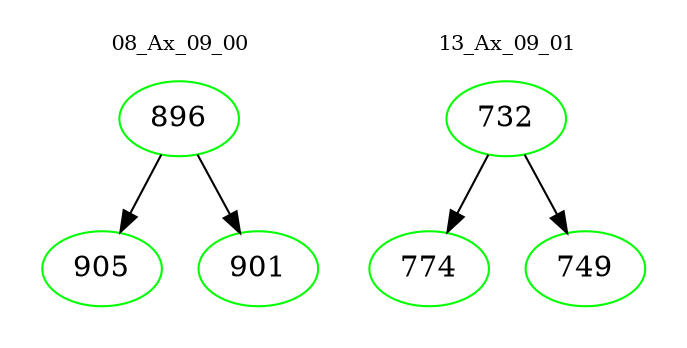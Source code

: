 digraph{
subgraph cluster_0 {
color = white
label = "08_Ax_09_00";
fontsize=10;
T0_896 [label="896", color="green"]
T0_896 -> T0_905 [color="black"]
T0_905 [label="905", color="green"]
T0_896 -> T0_901 [color="black"]
T0_901 [label="901", color="green"]
}
subgraph cluster_1 {
color = white
label = "13_Ax_09_01";
fontsize=10;
T1_732 [label="732", color="green"]
T1_732 -> T1_774 [color="black"]
T1_774 [label="774", color="green"]
T1_732 -> T1_749 [color="black"]
T1_749 [label="749", color="green"]
}
}
